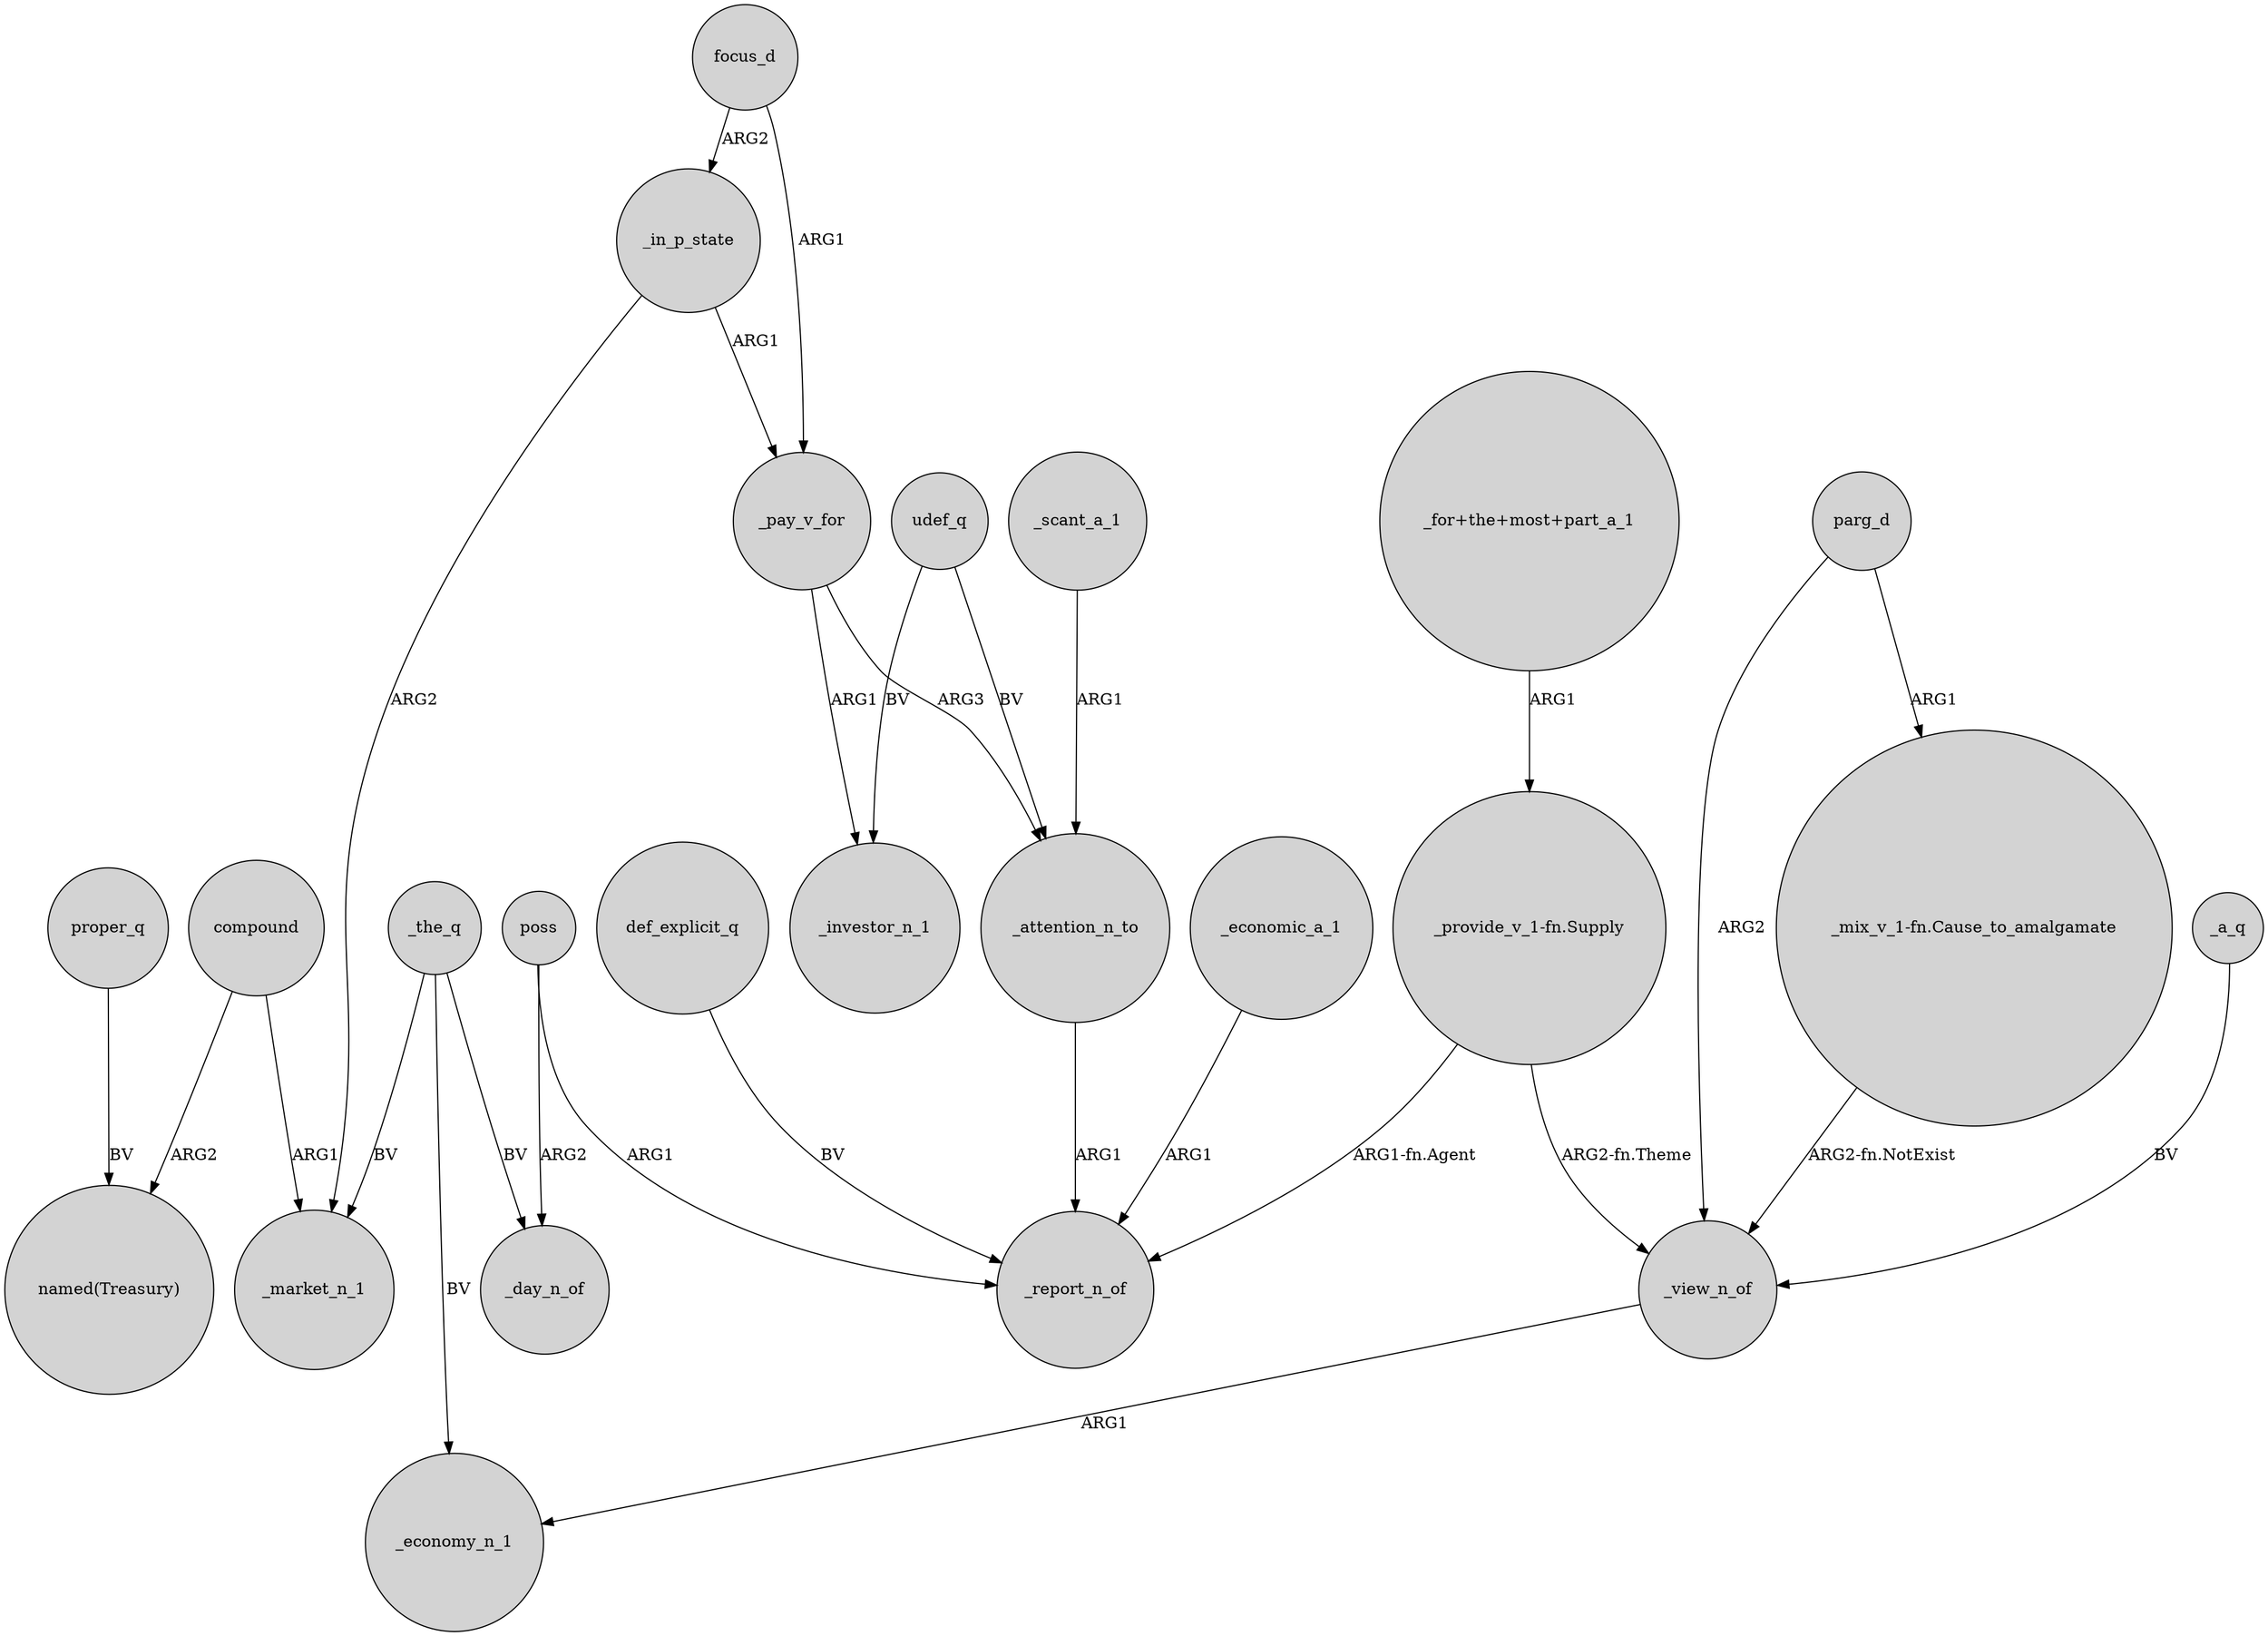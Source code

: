digraph {
	node [shape=circle style=filled]
	compound -> "named(Treasury)" [label=ARG2]
	"_mix_v_1-fn.Cause_to_amalgamate" -> _view_n_of [label="ARG2-fn.NotExist"]
	"_provide_v_1-fn.Supply" -> _view_n_of [label="ARG2-fn.Theme"]
	parg_d -> "_mix_v_1-fn.Cause_to_amalgamate" [label=ARG1]
	_pay_v_for -> _investor_n_1 [label=ARG1]
	udef_q -> _investor_n_1 [label=BV]
	"_for+the+most+part_a_1" -> "_provide_v_1-fn.Supply" [label=ARG1]
	poss -> _report_n_of [label=ARG1]
	_pay_v_for -> _attention_n_to [label=ARG3]
	_economic_a_1 -> _report_n_of [label=ARG1]
	focus_d -> _in_p_state [label=ARG2]
	_in_p_state -> _pay_v_for [label=ARG1]
	_the_q -> _economy_n_1 [label=BV]
	_view_n_of -> _economy_n_1 [label=ARG1]
	focus_d -> _pay_v_for [label=ARG1]
	poss -> _day_n_of [label=ARG2]
	_the_q -> _day_n_of [label=BV]
	_attention_n_to -> _report_n_of [label=ARG1]
	_in_p_state -> _market_n_1 [label=ARG2]
	_scant_a_1 -> _attention_n_to [label=ARG1]
	proper_q -> "named(Treasury)" [label=BV]
	"_provide_v_1-fn.Supply" -> _report_n_of [label="ARG1-fn.Agent"]
	compound -> _market_n_1 [label=ARG1]
	_the_q -> _market_n_1 [label=BV]
	parg_d -> _view_n_of [label=ARG2]
	udef_q -> _attention_n_to [label=BV]
	def_explicit_q -> _report_n_of [label=BV]
	_a_q -> _view_n_of [label=BV]
}
